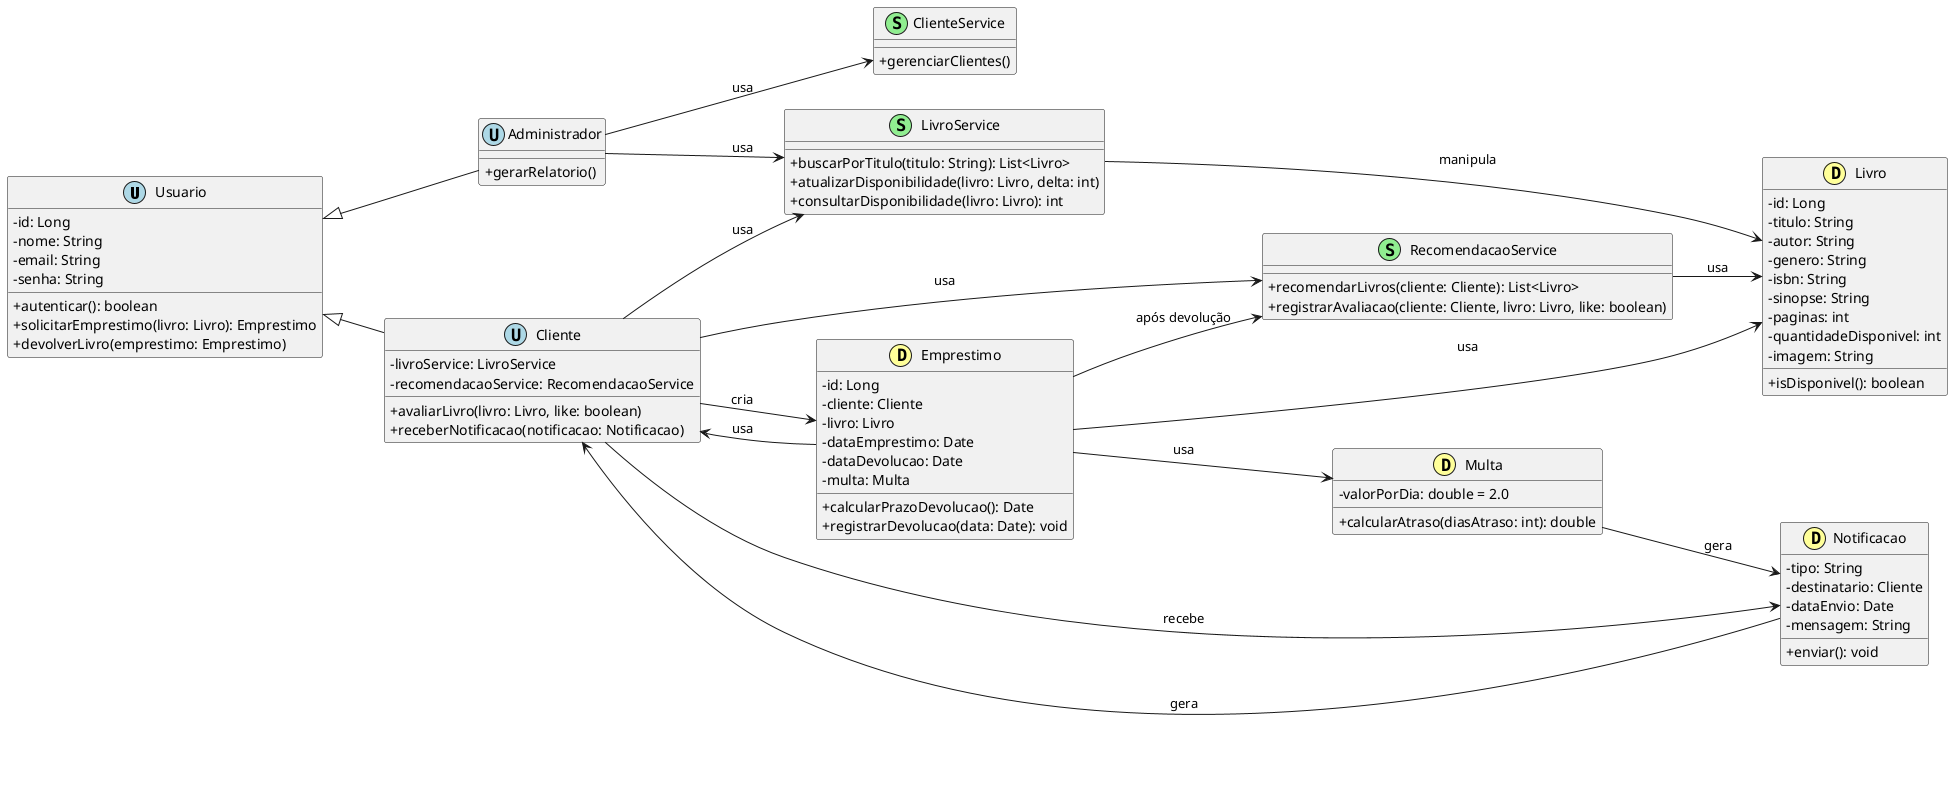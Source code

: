@startuml
skinparam classAttributeIconSize 0
left to right direction

' Estilos por tipo
' Usuários - Azul
class Usuario << (U,#ADD8E6) >> {
    -id: Long
    -nome: String
    -email: String
    -senha: String
    +autenticar(): boolean
    +solicitarEmprestimo(livro: Livro): Emprestimo
    +devolverLivro(emprestimo: Emprestimo)
}

class Administrador << (U,#ADD8E6) >> {
    +gerarRelatorio()
}

class Cliente << (U,#ADD8E6) >> {
    -livroService: LivroService
    -recomendacaoService: RecomendacaoService
    +avaliarLivro(livro: Livro, like: boolean)
    +receberNotificacao(notificacao: Notificacao)
}

' Serviços - Verde
class LivroService << (S,#90EE90) >> {
    +buscarPorTitulo(titulo: String): List<Livro>
    +atualizarDisponibilidade(livro: Livro, delta: int)
    +consultarDisponibilidade(livro: Livro): int
}

class ClienteService << (S,#90EE90) >> {
    +gerenciarClientes()
}

class RecomendacaoService << (S,#90EE90) >> {
    +recomendarLivros(cliente: Cliente): List<Livro>
    +registrarAvaliacao(cliente: Cliente, livro: Livro, like: boolean)
}

' Domínio - Amarelo
class Livro << (D,#FFFF99) >> {
    -id: Long
    -titulo: String
    -autor: String
    -genero: String
    -isbn: String
    -sinopse: String
    -paginas: int
    -quantidadeDisponivel: int
    -imagem: String
    +isDisponivel(): boolean
}

class Emprestimo << (D,#FFFF99) >> {
    -id: Long
    -cliente: Cliente
    -livro: Livro
    -dataEmprestimo: Date
    -dataDevolucao: Date
    -multa: Multa
    +calcularPrazoDevolucao(): Date
    +registrarDevolucao(data: Date): void
}

class Multa << (D,#FFFF99) >> {
    -valorPorDia: double = 2.0
    +calcularAtraso(diasAtraso: int): double
}

class Notificacao << (D,#FFFF99) >> {
    -tipo: String
    -destinatario: Cliente
    -dataEnvio: Date
    -mensagem: String
    +enviar(): void
}

' Heranças
Usuario <|-- Administrador
Usuario <|-- Cliente

' Relacionamentos
Administrador --> LivroService : usa
Administrador --> ClienteService : usa

Cliente --> LivroService : usa
Cliente --> RecomendacaoService : usa
Cliente --> Notificacao : recebe
Cliente --> Emprestimo : cria

Emprestimo --> Livro : usa
Emprestimo --> Cliente : usa
Emprestimo --> Multa : usa
Emprestimo --> RecomendacaoService : "após devolução"

LivroService --> Livro : manipula

Multa --> Notificacao : gera

RecomendacaoService --> Livro : usa

Notificacao --> Cliente : gera

@enduml
